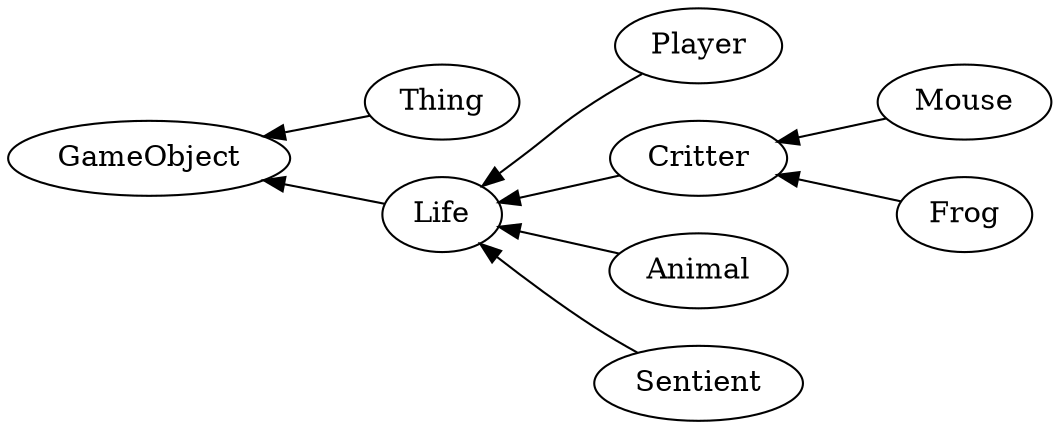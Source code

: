 digraph objects {
  graph [
    rankdir=RL
  ]

  Thing -> GameObject;
  Life -> GameObject;
  Player -> Life;
  Critter -> Life;
  Animal -> Life;
  Sentient -> Life;
  Mouse -> Critter;
  Frog->Critter;
}
